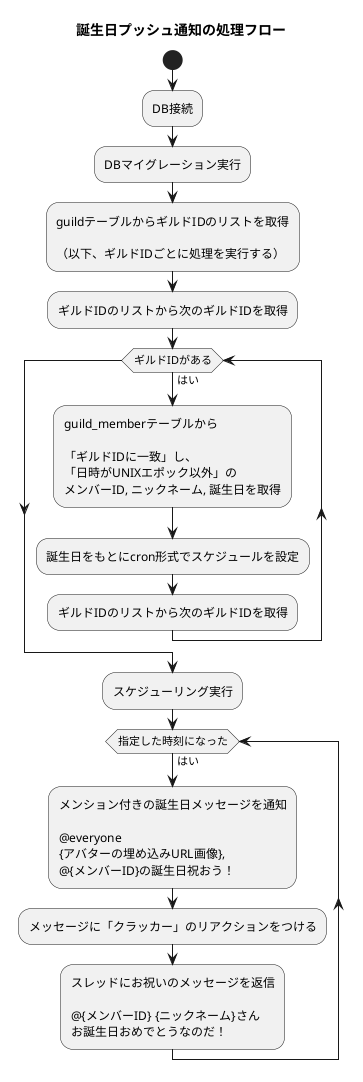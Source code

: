 @startuml

title 誕生日プッシュ通知の処理フロー
start


:DB接続;
:DBマイグレーション実行;


:guildテーブルからギルドIDのリストを取得

（以下、ギルドIDごとに処理を実行する）;

:ギルドIDのリストから次のギルドIDを取得;

while (ギルドIDがある) is (はい)

    ' 初期更新処理
    :guild_memberテーブルから

    「ギルドIDに一致」し、
    「日時がUNIXエポック以外」の
    メンバーID, ニックネーム, 誕生日を取得;

    :誕生日をもとにcron形式でスケジュールを設定;


:ギルドIDのリストから次のギルドIDを取得;
endwhile

:スケジューリング実行;

while (指定した時刻になった) is (はい)
  :メンション付きの誕生日メッセージを通知

  @everyone
  {アバターの埋め込みURL画像},
  @{メンバーID}の誕生日祝おう！;

  :メッセージに「クラッカー」のリアクションをつける;

  :スレッドにお祝いのメッセージを返信

 @{メンバーID} {ニックネーム}さん
 お誕生日おめでとうなのだ！;
endwhile
  -[hidden]->

@enduml
